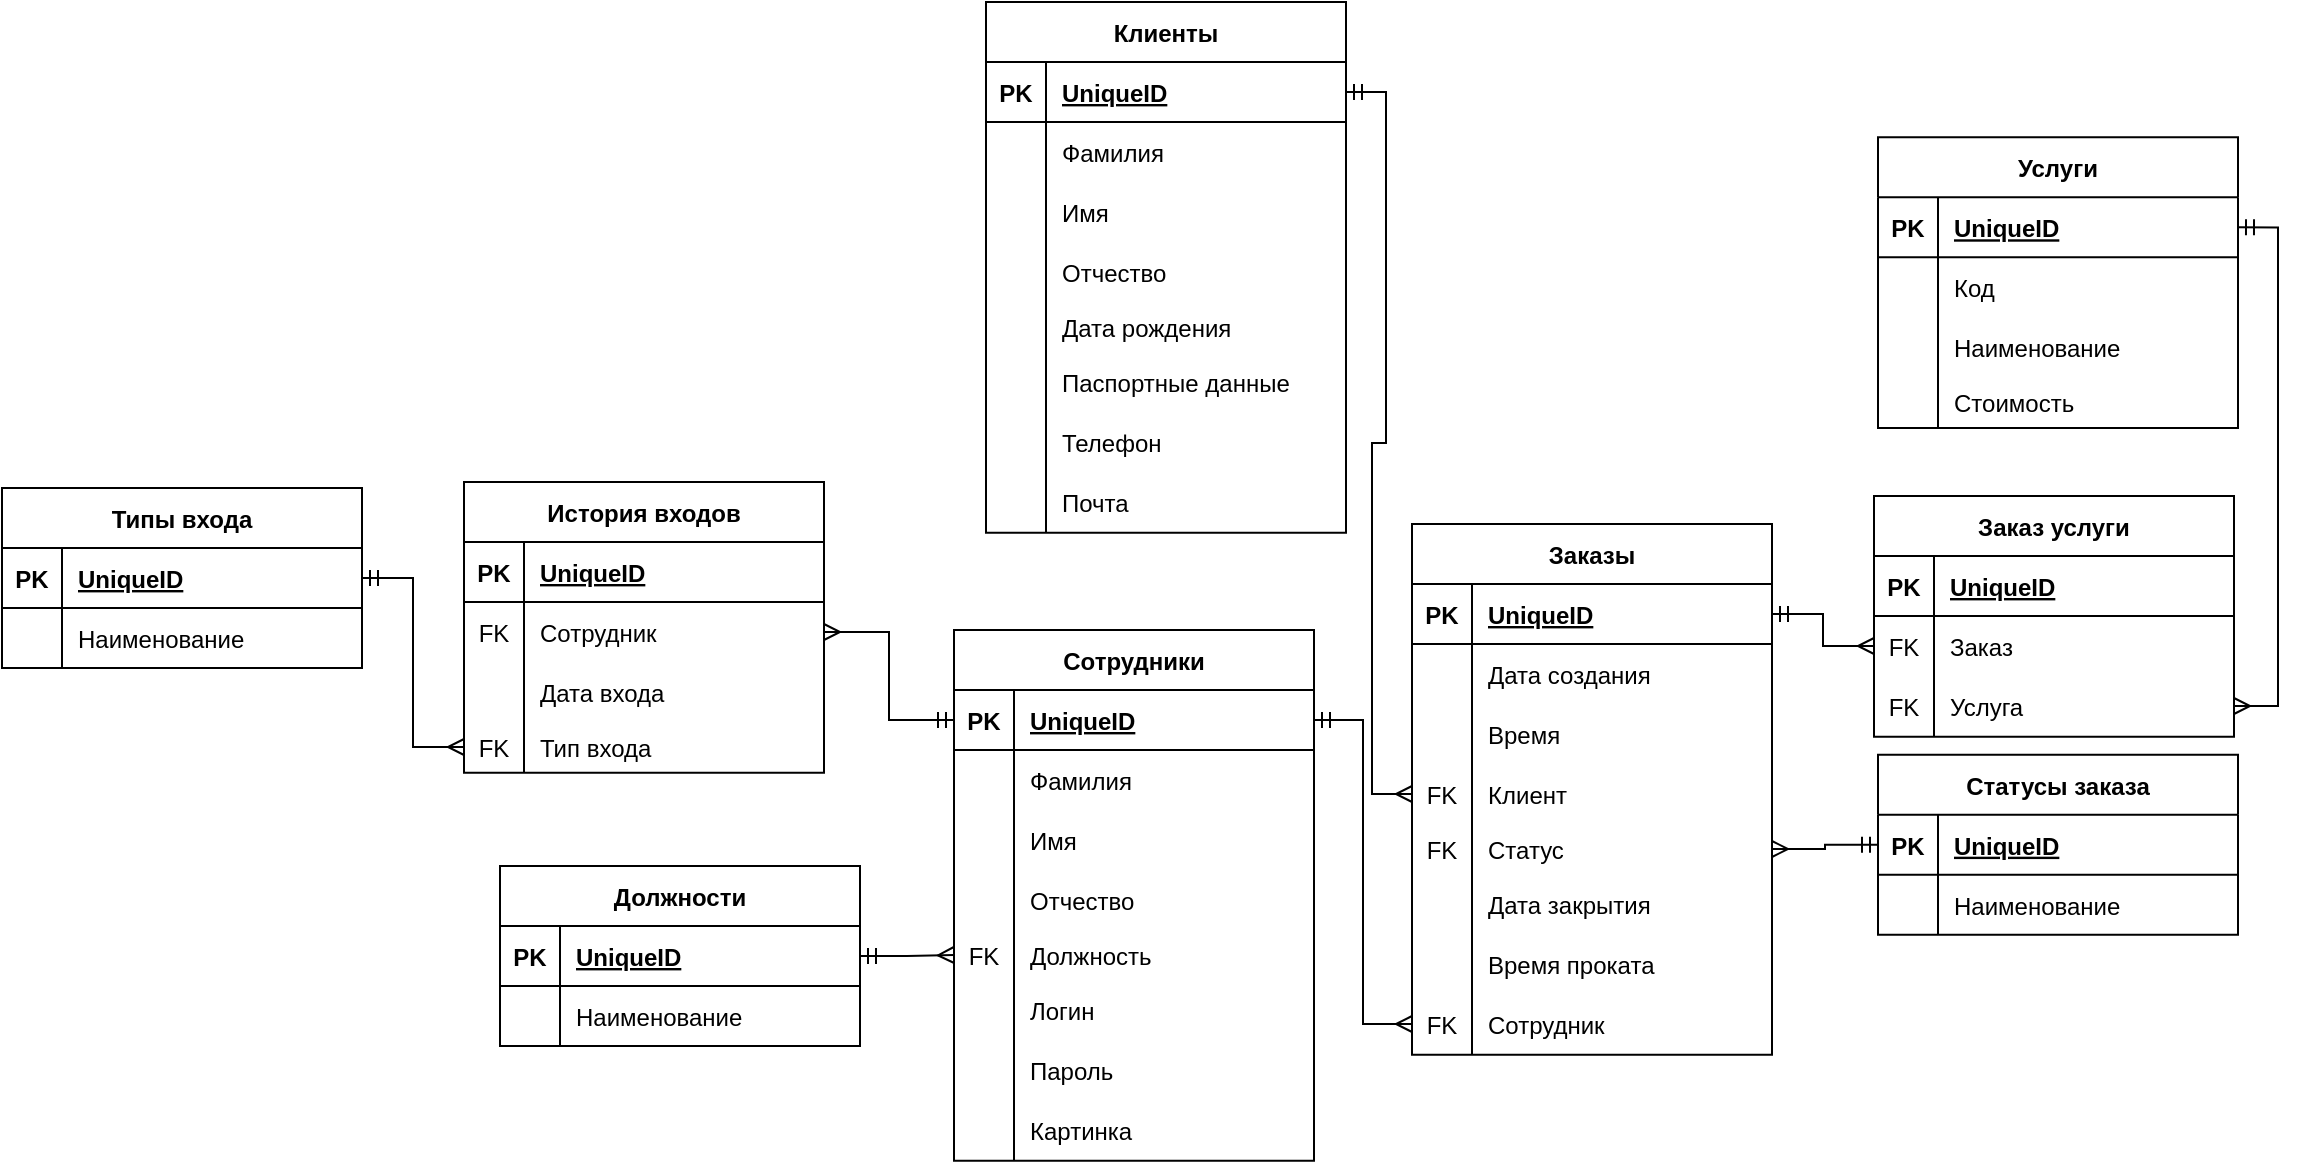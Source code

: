 <mxfile version="20.5.3" type="device"><diagram id="Dzq4zAGk0CAtLMZYColy" name="Страница 1"><mxGraphModel dx="1698" dy="1114" grid="0" gridSize="10" guides="1" tooltips="1" connect="1" arrows="1" fold="1" page="0" pageScale="1" pageWidth="827" pageHeight="1169" math="0" shadow="0"><root><mxCell id="0"/><mxCell id="1" parent="0"/><mxCell id="ZWTXGeAGLGOXDOPBNlKp-1" value="Сотрудники" style="shape=table;startSize=30;container=1;collapsible=1;childLayout=tableLayout;fixedRows=1;rowLines=0;fontStyle=1;align=center;resizeLast=1;" vertex="1" parent="1"><mxGeometry x="169" y="86" width="180" height="265.35" as="geometry"/></mxCell><mxCell id="ZWTXGeAGLGOXDOPBNlKp-2" value="" style="shape=tableRow;horizontal=0;startSize=0;swimlaneHead=0;swimlaneBody=0;fillColor=none;collapsible=0;dropTarget=0;points=[[0,0.5],[1,0.5]];portConstraint=eastwest;top=0;left=0;right=0;bottom=1;" vertex="1" parent="ZWTXGeAGLGOXDOPBNlKp-1"><mxGeometry y="30" width="180" height="30" as="geometry"/></mxCell><mxCell id="ZWTXGeAGLGOXDOPBNlKp-3" value="PK" style="shape=partialRectangle;connectable=0;fillColor=none;top=0;left=0;bottom=0;right=0;fontStyle=1;overflow=hidden;" vertex="1" parent="ZWTXGeAGLGOXDOPBNlKp-2"><mxGeometry width="30" height="30" as="geometry"><mxRectangle width="30" height="30" as="alternateBounds"/></mxGeometry></mxCell><mxCell id="ZWTXGeAGLGOXDOPBNlKp-4" value="UniqueID" style="shape=partialRectangle;connectable=0;fillColor=none;top=0;left=0;bottom=0;right=0;align=left;spacingLeft=6;fontStyle=5;overflow=hidden;" vertex="1" parent="ZWTXGeAGLGOXDOPBNlKp-2"><mxGeometry x="30" width="150" height="30" as="geometry"><mxRectangle width="150" height="30" as="alternateBounds"/></mxGeometry></mxCell><mxCell id="ZWTXGeAGLGOXDOPBNlKp-5" value="" style="shape=tableRow;horizontal=0;startSize=0;swimlaneHead=0;swimlaneBody=0;fillColor=none;collapsible=0;dropTarget=0;points=[[0,0.5],[1,0.5]];portConstraint=eastwest;top=0;left=0;right=0;bottom=0;" vertex="1" parent="ZWTXGeAGLGOXDOPBNlKp-1"><mxGeometry y="60" width="180" height="30" as="geometry"/></mxCell><mxCell id="ZWTXGeAGLGOXDOPBNlKp-6" value="" style="shape=partialRectangle;connectable=0;fillColor=none;top=0;left=0;bottom=0;right=0;editable=1;overflow=hidden;" vertex="1" parent="ZWTXGeAGLGOXDOPBNlKp-5"><mxGeometry width="30" height="30" as="geometry"><mxRectangle width="30" height="30" as="alternateBounds"/></mxGeometry></mxCell><mxCell id="ZWTXGeAGLGOXDOPBNlKp-7" value="Фамилия" style="shape=partialRectangle;connectable=0;fillColor=none;top=0;left=0;bottom=0;right=0;align=left;spacingLeft=6;overflow=hidden;" vertex="1" parent="ZWTXGeAGLGOXDOPBNlKp-5"><mxGeometry x="30" width="150" height="30" as="geometry"><mxRectangle width="150" height="30" as="alternateBounds"/></mxGeometry></mxCell><mxCell id="ZWTXGeAGLGOXDOPBNlKp-8" value="" style="shape=tableRow;horizontal=0;startSize=0;swimlaneHead=0;swimlaneBody=0;fillColor=none;collapsible=0;dropTarget=0;points=[[0,0.5],[1,0.5]];portConstraint=eastwest;top=0;left=0;right=0;bottom=0;" vertex="1" parent="ZWTXGeAGLGOXDOPBNlKp-1"><mxGeometry y="90" width="180" height="30" as="geometry"/></mxCell><mxCell id="ZWTXGeAGLGOXDOPBNlKp-9" value="" style="shape=partialRectangle;connectable=0;fillColor=none;top=0;left=0;bottom=0;right=0;editable=1;overflow=hidden;" vertex="1" parent="ZWTXGeAGLGOXDOPBNlKp-8"><mxGeometry width="30" height="30" as="geometry"><mxRectangle width="30" height="30" as="alternateBounds"/></mxGeometry></mxCell><mxCell id="ZWTXGeAGLGOXDOPBNlKp-10" value="Имя" style="shape=partialRectangle;connectable=0;fillColor=none;top=0;left=0;bottom=0;right=0;align=left;spacingLeft=6;overflow=hidden;" vertex="1" parent="ZWTXGeAGLGOXDOPBNlKp-8"><mxGeometry x="30" width="150" height="30" as="geometry"><mxRectangle width="150" height="30" as="alternateBounds"/></mxGeometry></mxCell><mxCell id="ZWTXGeAGLGOXDOPBNlKp-11" value="" style="shape=tableRow;horizontal=0;startSize=0;swimlaneHead=0;swimlaneBody=0;fillColor=none;collapsible=0;dropTarget=0;points=[[0,0.5],[1,0.5]];portConstraint=eastwest;top=0;left=0;right=0;bottom=0;" vertex="1" parent="ZWTXGeAGLGOXDOPBNlKp-1"><mxGeometry y="120" width="180" height="30" as="geometry"/></mxCell><mxCell id="ZWTXGeAGLGOXDOPBNlKp-12" value="" style="shape=partialRectangle;connectable=0;fillColor=none;top=0;left=0;bottom=0;right=0;editable=1;overflow=hidden;" vertex="1" parent="ZWTXGeAGLGOXDOPBNlKp-11"><mxGeometry width="30" height="30" as="geometry"><mxRectangle width="30" height="30" as="alternateBounds"/></mxGeometry></mxCell><mxCell id="ZWTXGeAGLGOXDOPBNlKp-13" value="Отчество" style="shape=partialRectangle;connectable=0;fillColor=none;top=0;left=0;bottom=0;right=0;align=left;spacingLeft=6;overflow=hidden;" vertex="1" parent="ZWTXGeAGLGOXDOPBNlKp-11"><mxGeometry x="30" width="150" height="30" as="geometry"><mxRectangle width="150" height="30" as="alternateBounds"/></mxGeometry></mxCell><mxCell id="ZWTXGeAGLGOXDOPBNlKp-15" value="" style="shape=tableRow;horizontal=0;startSize=0;swimlaneHead=0;swimlaneBody=0;fillColor=none;collapsible=0;dropTarget=0;points=[[0,0.5],[1,0.5]];portConstraint=eastwest;top=0;left=0;right=0;bottom=0;" vertex="1" parent="ZWTXGeAGLGOXDOPBNlKp-1"><mxGeometry y="150" width="180" height="25" as="geometry"/></mxCell><mxCell id="ZWTXGeAGLGOXDOPBNlKp-16" value="FK" style="shape=partialRectangle;connectable=0;fillColor=none;top=0;left=0;bottom=0;right=0;fontStyle=0;overflow=hidden;" vertex="1" parent="ZWTXGeAGLGOXDOPBNlKp-15"><mxGeometry width="30" height="25" as="geometry"><mxRectangle width="30" height="25" as="alternateBounds"/></mxGeometry></mxCell><mxCell id="ZWTXGeAGLGOXDOPBNlKp-17" value="Должность" style="shape=partialRectangle;connectable=0;fillColor=none;top=0;left=0;bottom=0;right=0;align=left;spacingLeft=6;fontStyle=0;overflow=hidden;" vertex="1" parent="ZWTXGeAGLGOXDOPBNlKp-15"><mxGeometry x="30" width="150" height="25" as="geometry"><mxRectangle width="150" height="25" as="alternateBounds"/></mxGeometry></mxCell><mxCell id="ZWTXGeAGLGOXDOPBNlKp-19" value="" style="shape=tableRow;horizontal=0;startSize=0;swimlaneHead=0;swimlaneBody=0;fillColor=none;collapsible=0;dropTarget=0;points=[[0,0.5],[1,0.5]];portConstraint=eastwest;top=0;left=0;right=0;bottom=0;" vertex="1" parent="ZWTXGeAGLGOXDOPBNlKp-1"><mxGeometry y="175" width="180" height="30" as="geometry"/></mxCell><mxCell id="ZWTXGeAGLGOXDOPBNlKp-20" value="" style="shape=partialRectangle;connectable=0;fillColor=none;top=0;left=0;bottom=0;right=0;editable=1;overflow=hidden;" vertex="1" parent="ZWTXGeAGLGOXDOPBNlKp-19"><mxGeometry width="30" height="30" as="geometry"><mxRectangle width="30" height="30" as="alternateBounds"/></mxGeometry></mxCell><mxCell id="ZWTXGeAGLGOXDOPBNlKp-21" value="Логин" style="shape=partialRectangle;connectable=0;fillColor=none;top=0;left=0;bottom=0;right=0;align=left;spacingLeft=6;overflow=hidden;" vertex="1" parent="ZWTXGeAGLGOXDOPBNlKp-19"><mxGeometry x="30" width="150" height="30" as="geometry"><mxRectangle width="150" height="30" as="alternateBounds"/></mxGeometry></mxCell><mxCell id="ZWTXGeAGLGOXDOPBNlKp-32" value="" style="shape=tableRow;horizontal=0;startSize=0;swimlaneHead=0;swimlaneBody=0;fillColor=none;collapsible=0;dropTarget=0;points=[[0,0.5],[1,0.5]];portConstraint=eastwest;top=0;left=0;right=0;bottom=0;" vertex="1" parent="ZWTXGeAGLGOXDOPBNlKp-1"><mxGeometry y="205" width="180" height="30" as="geometry"/></mxCell><mxCell id="ZWTXGeAGLGOXDOPBNlKp-33" value="" style="shape=partialRectangle;connectable=0;fillColor=none;top=0;left=0;bottom=0;right=0;editable=1;overflow=hidden;" vertex="1" parent="ZWTXGeAGLGOXDOPBNlKp-32"><mxGeometry width="30" height="30" as="geometry"><mxRectangle width="30" height="30" as="alternateBounds"/></mxGeometry></mxCell><mxCell id="ZWTXGeAGLGOXDOPBNlKp-34" value="Пароль" style="shape=partialRectangle;connectable=0;fillColor=none;top=0;left=0;bottom=0;right=0;align=left;spacingLeft=6;overflow=hidden;" vertex="1" parent="ZWTXGeAGLGOXDOPBNlKp-32"><mxGeometry x="30" width="150" height="30" as="geometry"><mxRectangle width="150" height="30" as="alternateBounds"/></mxGeometry></mxCell><mxCell id="ZWTXGeAGLGOXDOPBNlKp-36" value="" style="shape=tableRow;horizontal=0;startSize=0;swimlaneHead=0;swimlaneBody=0;fillColor=none;collapsible=0;dropTarget=0;points=[[0,0.5],[1,0.5]];portConstraint=eastwest;top=0;left=0;right=0;bottom=0;" vertex="1" parent="ZWTXGeAGLGOXDOPBNlKp-1"><mxGeometry y="235" width="180" height="30" as="geometry"/></mxCell><mxCell id="ZWTXGeAGLGOXDOPBNlKp-37" value="" style="shape=partialRectangle;connectable=0;fillColor=none;top=0;left=0;bottom=0;right=0;editable=1;overflow=hidden;" vertex="1" parent="ZWTXGeAGLGOXDOPBNlKp-36"><mxGeometry width="30" height="30" as="geometry"><mxRectangle width="30" height="30" as="alternateBounds"/></mxGeometry></mxCell><mxCell id="ZWTXGeAGLGOXDOPBNlKp-38" value="Картинка" style="shape=partialRectangle;connectable=0;fillColor=none;top=0;left=0;bottom=0;right=0;align=left;spacingLeft=6;overflow=hidden;" vertex="1" parent="ZWTXGeAGLGOXDOPBNlKp-36"><mxGeometry x="30" width="150" height="30" as="geometry"><mxRectangle width="150" height="30" as="alternateBounds"/></mxGeometry></mxCell><mxCell id="ZWTXGeAGLGOXDOPBNlKp-22" value="" style="shape=tableRow;horizontal=0;startSize=0;swimlaneHead=0;swimlaneBody=0;fillColor=none;collapsible=0;dropTarget=0;points=[[0,0.5],[1,0.5]];portConstraint=eastwest;top=0;left=0;right=0;bottom=0;" vertex="1" parent="1"><mxGeometry x="-167" y="218" width="180" height="30" as="geometry"/></mxCell><mxCell id="ZWTXGeAGLGOXDOPBNlKp-23" value="" style="shape=partialRectangle;connectable=0;fillColor=none;top=0;left=0;bottom=0;right=0;editable=1;overflow=hidden;" vertex="1" parent="ZWTXGeAGLGOXDOPBNlKp-22"><mxGeometry width="30" height="30" as="geometry"><mxRectangle width="30" height="30" as="alternateBounds"/></mxGeometry></mxCell><mxCell id="ZWTXGeAGLGOXDOPBNlKp-39" value="Должности" style="shape=table;startSize=30;container=1;collapsible=1;childLayout=tableLayout;fixedRows=1;rowLines=0;fontStyle=1;align=center;resizeLast=1;" vertex="1" parent="1"><mxGeometry x="-58" y="204" width="180" height="90" as="geometry"/></mxCell><mxCell id="ZWTXGeAGLGOXDOPBNlKp-40" value="" style="shape=tableRow;horizontal=0;startSize=0;swimlaneHead=0;swimlaneBody=0;fillColor=none;collapsible=0;dropTarget=0;points=[[0,0.5],[1,0.5]];portConstraint=eastwest;top=0;left=0;right=0;bottom=1;" vertex="1" parent="ZWTXGeAGLGOXDOPBNlKp-39"><mxGeometry y="30" width="180" height="30" as="geometry"/></mxCell><mxCell id="ZWTXGeAGLGOXDOPBNlKp-41" value="PK" style="shape=partialRectangle;connectable=0;fillColor=none;top=0;left=0;bottom=0;right=0;fontStyle=1;overflow=hidden;" vertex="1" parent="ZWTXGeAGLGOXDOPBNlKp-40"><mxGeometry width="30" height="30" as="geometry"><mxRectangle width="30" height="30" as="alternateBounds"/></mxGeometry></mxCell><mxCell id="ZWTXGeAGLGOXDOPBNlKp-42" value="UniqueID" style="shape=partialRectangle;connectable=0;fillColor=none;top=0;left=0;bottom=0;right=0;align=left;spacingLeft=6;fontStyle=5;overflow=hidden;" vertex="1" parent="ZWTXGeAGLGOXDOPBNlKp-40"><mxGeometry x="30" width="150" height="30" as="geometry"><mxRectangle width="150" height="30" as="alternateBounds"/></mxGeometry></mxCell><mxCell id="ZWTXGeAGLGOXDOPBNlKp-43" value="" style="shape=tableRow;horizontal=0;startSize=0;swimlaneHead=0;swimlaneBody=0;fillColor=none;collapsible=0;dropTarget=0;points=[[0,0.5],[1,0.5]];portConstraint=eastwest;top=0;left=0;right=0;bottom=0;" vertex="1" parent="ZWTXGeAGLGOXDOPBNlKp-39"><mxGeometry y="60" width="180" height="30" as="geometry"/></mxCell><mxCell id="ZWTXGeAGLGOXDOPBNlKp-44" value="" style="shape=partialRectangle;connectable=0;fillColor=none;top=0;left=0;bottom=0;right=0;editable=1;overflow=hidden;" vertex="1" parent="ZWTXGeAGLGOXDOPBNlKp-43"><mxGeometry width="30" height="30" as="geometry"><mxRectangle width="30" height="30" as="alternateBounds"/></mxGeometry></mxCell><mxCell id="ZWTXGeAGLGOXDOPBNlKp-45" value="Наименование" style="shape=partialRectangle;connectable=0;fillColor=none;top=0;left=0;bottom=0;right=0;align=left;spacingLeft=6;overflow=hidden;" vertex="1" parent="ZWTXGeAGLGOXDOPBNlKp-43"><mxGeometry x="30" width="150" height="30" as="geometry"><mxRectangle width="150" height="30" as="alternateBounds"/></mxGeometry></mxCell><mxCell id="ZWTXGeAGLGOXDOPBNlKp-52" style="edgeStyle=orthogonalEdgeStyle;rounded=0;orthogonalLoop=1;jettySize=auto;html=1;startArrow=ERmandOne;startFill=0;endArrow=ERmany;endFill=0;" edge="1" parent="1" source="ZWTXGeAGLGOXDOPBNlKp-40" target="ZWTXGeAGLGOXDOPBNlKp-15"><mxGeometry relative="1" as="geometry"/></mxCell><mxCell id="ZWTXGeAGLGOXDOPBNlKp-53" value="История входов" style="shape=table;startSize=30;container=1;collapsible=1;childLayout=tableLayout;fixedRows=1;rowLines=0;fontStyle=1;align=center;resizeLast=1;" vertex="1" parent="1"><mxGeometry x="-76" y="12" width="180" height="145.35" as="geometry"/></mxCell><mxCell id="ZWTXGeAGLGOXDOPBNlKp-54" value="" style="shape=tableRow;horizontal=0;startSize=0;swimlaneHead=0;swimlaneBody=0;fillColor=none;collapsible=0;dropTarget=0;points=[[0,0.5],[1,0.5]];portConstraint=eastwest;top=0;left=0;right=0;bottom=1;" vertex="1" parent="ZWTXGeAGLGOXDOPBNlKp-53"><mxGeometry y="30" width="180" height="30" as="geometry"/></mxCell><mxCell id="ZWTXGeAGLGOXDOPBNlKp-55" value="PK" style="shape=partialRectangle;connectable=0;fillColor=none;top=0;left=0;bottom=0;right=0;fontStyle=1;overflow=hidden;" vertex="1" parent="ZWTXGeAGLGOXDOPBNlKp-54"><mxGeometry width="30" height="30" as="geometry"><mxRectangle width="30" height="30" as="alternateBounds"/></mxGeometry></mxCell><mxCell id="ZWTXGeAGLGOXDOPBNlKp-56" value="UniqueID" style="shape=partialRectangle;connectable=0;fillColor=none;top=0;left=0;bottom=0;right=0;align=left;spacingLeft=6;fontStyle=5;overflow=hidden;" vertex="1" parent="ZWTXGeAGLGOXDOPBNlKp-54"><mxGeometry x="30" width="150" height="30" as="geometry"><mxRectangle width="150" height="30" as="alternateBounds"/></mxGeometry></mxCell><mxCell id="ZWTXGeAGLGOXDOPBNlKp-87" value="" style="shape=tableRow;horizontal=0;startSize=0;swimlaneHead=0;swimlaneBody=0;fillColor=none;collapsible=0;dropTarget=0;points=[[0,0.5],[1,0.5]];portConstraint=eastwest;top=0;left=0;right=0;bottom=0;" vertex="1" parent="ZWTXGeAGLGOXDOPBNlKp-53"><mxGeometry y="60" width="180" height="30" as="geometry"/></mxCell><mxCell id="ZWTXGeAGLGOXDOPBNlKp-88" value="FK" style="shape=partialRectangle;connectable=0;fillColor=none;top=0;left=0;bottom=0;right=0;fontStyle=0;overflow=hidden;" vertex="1" parent="ZWTXGeAGLGOXDOPBNlKp-87"><mxGeometry width="30" height="30" as="geometry"><mxRectangle width="30" height="30" as="alternateBounds"/></mxGeometry></mxCell><mxCell id="ZWTXGeAGLGOXDOPBNlKp-89" value="Сотрудник" style="shape=partialRectangle;connectable=0;fillColor=none;top=0;left=0;bottom=0;right=0;align=left;spacingLeft=6;fontStyle=0;overflow=hidden;" vertex="1" parent="ZWTXGeAGLGOXDOPBNlKp-87"><mxGeometry x="30" width="150" height="30" as="geometry"><mxRectangle width="150" height="30" as="alternateBounds"/></mxGeometry></mxCell><mxCell id="ZWTXGeAGLGOXDOPBNlKp-60" value="" style="shape=tableRow;horizontal=0;startSize=0;swimlaneHead=0;swimlaneBody=0;fillColor=none;collapsible=0;dropTarget=0;points=[[0,0.5],[1,0.5]];portConstraint=eastwest;top=0;left=0;right=0;bottom=0;" vertex="1" parent="ZWTXGeAGLGOXDOPBNlKp-53"><mxGeometry y="90" width="180" height="30" as="geometry"/></mxCell><mxCell id="ZWTXGeAGLGOXDOPBNlKp-61" value="" style="shape=partialRectangle;connectable=0;fillColor=none;top=0;left=0;bottom=0;right=0;editable=1;overflow=hidden;" vertex="1" parent="ZWTXGeAGLGOXDOPBNlKp-60"><mxGeometry width="30" height="30" as="geometry"><mxRectangle width="30" height="30" as="alternateBounds"/></mxGeometry></mxCell><mxCell id="ZWTXGeAGLGOXDOPBNlKp-62" value="Дата входа" style="shape=partialRectangle;connectable=0;fillColor=none;top=0;left=0;bottom=0;right=0;align=left;spacingLeft=6;overflow=hidden;" vertex="1" parent="ZWTXGeAGLGOXDOPBNlKp-60"><mxGeometry x="30" width="150" height="30" as="geometry"><mxRectangle width="150" height="30" as="alternateBounds"/></mxGeometry></mxCell><mxCell id="ZWTXGeAGLGOXDOPBNlKp-66" value="" style="shape=tableRow;horizontal=0;startSize=0;swimlaneHead=0;swimlaneBody=0;fillColor=none;collapsible=0;dropTarget=0;points=[[0,0.5],[1,0.5]];portConstraint=eastwest;top=0;left=0;right=0;bottom=0;" vertex="1" parent="ZWTXGeAGLGOXDOPBNlKp-53"><mxGeometry y="120" width="180" height="25" as="geometry"/></mxCell><mxCell id="ZWTXGeAGLGOXDOPBNlKp-67" value="FK" style="shape=partialRectangle;connectable=0;fillColor=none;top=0;left=0;bottom=0;right=0;fontStyle=0;overflow=hidden;" vertex="1" parent="ZWTXGeAGLGOXDOPBNlKp-66"><mxGeometry width="30" height="25" as="geometry"><mxRectangle width="30" height="25" as="alternateBounds"/></mxGeometry></mxCell><mxCell id="ZWTXGeAGLGOXDOPBNlKp-68" value="Тип входа" style="shape=partialRectangle;connectable=0;fillColor=none;top=0;left=0;bottom=0;right=0;align=left;spacingLeft=6;fontStyle=0;overflow=hidden;" vertex="1" parent="ZWTXGeAGLGOXDOPBNlKp-66"><mxGeometry x="30" width="150" height="25" as="geometry"><mxRectangle width="150" height="25" as="alternateBounds"/></mxGeometry></mxCell><mxCell id="ZWTXGeAGLGOXDOPBNlKp-78" value="Типы входа" style="shape=table;startSize=30;container=1;collapsible=1;childLayout=tableLayout;fixedRows=1;rowLines=0;fontStyle=1;align=center;resizeLast=1;" vertex="1" parent="1"><mxGeometry x="-307" y="15.0" width="180" height="90" as="geometry"/></mxCell><mxCell id="ZWTXGeAGLGOXDOPBNlKp-79" value="" style="shape=tableRow;horizontal=0;startSize=0;swimlaneHead=0;swimlaneBody=0;fillColor=none;collapsible=0;dropTarget=0;points=[[0,0.5],[1,0.5]];portConstraint=eastwest;top=0;left=0;right=0;bottom=1;" vertex="1" parent="ZWTXGeAGLGOXDOPBNlKp-78"><mxGeometry y="30" width="180" height="30" as="geometry"/></mxCell><mxCell id="ZWTXGeAGLGOXDOPBNlKp-80" value="PK" style="shape=partialRectangle;connectable=0;fillColor=none;top=0;left=0;bottom=0;right=0;fontStyle=1;overflow=hidden;" vertex="1" parent="ZWTXGeAGLGOXDOPBNlKp-79"><mxGeometry width="30" height="30" as="geometry"><mxRectangle width="30" height="30" as="alternateBounds"/></mxGeometry></mxCell><mxCell id="ZWTXGeAGLGOXDOPBNlKp-81" value="UniqueID" style="shape=partialRectangle;connectable=0;fillColor=none;top=0;left=0;bottom=0;right=0;align=left;spacingLeft=6;fontStyle=5;overflow=hidden;" vertex="1" parent="ZWTXGeAGLGOXDOPBNlKp-79"><mxGeometry x="30" width="150" height="30" as="geometry"><mxRectangle width="150" height="30" as="alternateBounds"/></mxGeometry></mxCell><mxCell id="ZWTXGeAGLGOXDOPBNlKp-82" value="" style="shape=tableRow;horizontal=0;startSize=0;swimlaneHead=0;swimlaneBody=0;fillColor=none;collapsible=0;dropTarget=0;points=[[0,0.5],[1,0.5]];portConstraint=eastwest;top=0;left=0;right=0;bottom=0;" vertex="1" parent="ZWTXGeAGLGOXDOPBNlKp-78"><mxGeometry y="60" width="180" height="30" as="geometry"/></mxCell><mxCell id="ZWTXGeAGLGOXDOPBNlKp-83" value="" style="shape=partialRectangle;connectable=0;fillColor=none;top=0;left=0;bottom=0;right=0;editable=1;overflow=hidden;" vertex="1" parent="ZWTXGeAGLGOXDOPBNlKp-82"><mxGeometry width="30" height="30" as="geometry"><mxRectangle width="30" height="30" as="alternateBounds"/></mxGeometry></mxCell><mxCell id="ZWTXGeAGLGOXDOPBNlKp-84" value="Наименование" style="shape=partialRectangle;connectable=0;fillColor=none;top=0;left=0;bottom=0;right=0;align=left;spacingLeft=6;overflow=hidden;" vertex="1" parent="ZWTXGeAGLGOXDOPBNlKp-82"><mxGeometry x="30" width="150" height="30" as="geometry"><mxRectangle width="150" height="30" as="alternateBounds"/></mxGeometry></mxCell><mxCell id="ZWTXGeAGLGOXDOPBNlKp-85" style="edgeStyle=orthogonalEdgeStyle;rounded=0;orthogonalLoop=1;jettySize=auto;html=1;entryX=0;entryY=0.5;entryDx=0;entryDy=0;startArrow=ERmandOne;startFill=0;endArrow=ERmany;endFill=0;" edge="1" parent="1" source="ZWTXGeAGLGOXDOPBNlKp-79" target="ZWTXGeAGLGOXDOPBNlKp-66"><mxGeometry relative="1" as="geometry"/></mxCell><mxCell id="ZWTXGeAGLGOXDOPBNlKp-90" style="edgeStyle=orthogonalEdgeStyle;rounded=0;orthogonalLoop=1;jettySize=auto;html=1;entryX=1;entryY=0.5;entryDx=0;entryDy=0;startArrow=ERmandOne;startFill=0;endArrow=ERmany;endFill=0;" edge="1" parent="1" source="ZWTXGeAGLGOXDOPBNlKp-2" target="ZWTXGeAGLGOXDOPBNlKp-87"><mxGeometry relative="1" as="geometry"/></mxCell><mxCell id="ZWTXGeAGLGOXDOPBNlKp-91" value="Клиенты" style="shape=table;startSize=30;container=1;collapsible=1;childLayout=tableLayout;fixedRows=1;rowLines=0;fontStyle=1;align=center;resizeLast=1;" vertex="1" parent="1"><mxGeometry x="185" y="-228" width="180" height="265.35" as="geometry"/></mxCell><mxCell id="ZWTXGeAGLGOXDOPBNlKp-92" value="" style="shape=tableRow;horizontal=0;startSize=0;swimlaneHead=0;swimlaneBody=0;fillColor=none;collapsible=0;dropTarget=0;points=[[0,0.5],[1,0.5]];portConstraint=eastwest;top=0;left=0;right=0;bottom=1;" vertex="1" parent="ZWTXGeAGLGOXDOPBNlKp-91"><mxGeometry y="30" width="180" height="30" as="geometry"/></mxCell><mxCell id="ZWTXGeAGLGOXDOPBNlKp-93" value="PK" style="shape=partialRectangle;connectable=0;fillColor=none;top=0;left=0;bottom=0;right=0;fontStyle=1;overflow=hidden;" vertex="1" parent="ZWTXGeAGLGOXDOPBNlKp-92"><mxGeometry width="30" height="30" as="geometry"><mxRectangle width="30" height="30" as="alternateBounds"/></mxGeometry></mxCell><mxCell id="ZWTXGeAGLGOXDOPBNlKp-94" value="UniqueID" style="shape=partialRectangle;connectable=0;fillColor=none;top=0;left=0;bottom=0;right=0;align=left;spacingLeft=6;fontStyle=5;overflow=hidden;" vertex="1" parent="ZWTXGeAGLGOXDOPBNlKp-92"><mxGeometry x="30" width="150" height="30" as="geometry"><mxRectangle width="150" height="30" as="alternateBounds"/></mxGeometry></mxCell><mxCell id="ZWTXGeAGLGOXDOPBNlKp-95" value="" style="shape=tableRow;horizontal=0;startSize=0;swimlaneHead=0;swimlaneBody=0;fillColor=none;collapsible=0;dropTarget=0;points=[[0,0.5],[1,0.5]];portConstraint=eastwest;top=0;left=0;right=0;bottom=0;" vertex="1" parent="ZWTXGeAGLGOXDOPBNlKp-91"><mxGeometry y="60" width="180" height="30" as="geometry"/></mxCell><mxCell id="ZWTXGeAGLGOXDOPBNlKp-96" value="" style="shape=partialRectangle;connectable=0;fillColor=none;top=0;left=0;bottom=0;right=0;editable=1;overflow=hidden;" vertex="1" parent="ZWTXGeAGLGOXDOPBNlKp-95"><mxGeometry width="30" height="30" as="geometry"><mxRectangle width="30" height="30" as="alternateBounds"/></mxGeometry></mxCell><mxCell id="ZWTXGeAGLGOXDOPBNlKp-97" value="Фамилия" style="shape=partialRectangle;connectable=0;fillColor=none;top=0;left=0;bottom=0;right=0;align=left;spacingLeft=6;overflow=hidden;" vertex="1" parent="ZWTXGeAGLGOXDOPBNlKp-95"><mxGeometry x="30" width="150" height="30" as="geometry"><mxRectangle width="150" height="30" as="alternateBounds"/></mxGeometry></mxCell><mxCell id="ZWTXGeAGLGOXDOPBNlKp-98" value="" style="shape=tableRow;horizontal=0;startSize=0;swimlaneHead=0;swimlaneBody=0;fillColor=none;collapsible=0;dropTarget=0;points=[[0,0.5],[1,0.5]];portConstraint=eastwest;top=0;left=0;right=0;bottom=0;" vertex="1" parent="ZWTXGeAGLGOXDOPBNlKp-91"><mxGeometry y="90" width="180" height="30" as="geometry"/></mxCell><mxCell id="ZWTXGeAGLGOXDOPBNlKp-99" value="" style="shape=partialRectangle;connectable=0;fillColor=none;top=0;left=0;bottom=0;right=0;editable=1;overflow=hidden;" vertex="1" parent="ZWTXGeAGLGOXDOPBNlKp-98"><mxGeometry width="30" height="30" as="geometry"><mxRectangle width="30" height="30" as="alternateBounds"/></mxGeometry></mxCell><mxCell id="ZWTXGeAGLGOXDOPBNlKp-100" value="Имя" style="shape=partialRectangle;connectable=0;fillColor=none;top=0;left=0;bottom=0;right=0;align=left;spacingLeft=6;overflow=hidden;" vertex="1" parent="ZWTXGeAGLGOXDOPBNlKp-98"><mxGeometry x="30" width="150" height="30" as="geometry"><mxRectangle width="150" height="30" as="alternateBounds"/></mxGeometry></mxCell><mxCell id="ZWTXGeAGLGOXDOPBNlKp-101" value="" style="shape=tableRow;horizontal=0;startSize=0;swimlaneHead=0;swimlaneBody=0;fillColor=none;collapsible=0;dropTarget=0;points=[[0,0.5],[1,0.5]];portConstraint=eastwest;top=0;left=0;right=0;bottom=0;" vertex="1" parent="ZWTXGeAGLGOXDOPBNlKp-91"><mxGeometry y="120" width="180" height="30" as="geometry"/></mxCell><mxCell id="ZWTXGeAGLGOXDOPBNlKp-102" value="" style="shape=partialRectangle;connectable=0;fillColor=none;top=0;left=0;bottom=0;right=0;editable=1;overflow=hidden;" vertex="1" parent="ZWTXGeAGLGOXDOPBNlKp-101"><mxGeometry width="30" height="30" as="geometry"><mxRectangle width="30" height="30" as="alternateBounds"/></mxGeometry></mxCell><mxCell id="ZWTXGeAGLGOXDOPBNlKp-103" value="Отчество" style="shape=partialRectangle;connectable=0;fillColor=none;top=0;left=0;bottom=0;right=0;align=left;spacingLeft=6;overflow=hidden;" vertex="1" parent="ZWTXGeAGLGOXDOPBNlKp-101"><mxGeometry x="30" width="150" height="30" as="geometry"><mxRectangle width="150" height="30" as="alternateBounds"/></mxGeometry></mxCell><mxCell id="ZWTXGeAGLGOXDOPBNlKp-104" value="" style="shape=tableRow;horizontal=0;startSize=0;swimlaneHead=0;swimlaneBody=0;fillColor=none;collapsible=0;dropTarget=0;points=[[0,0.5],[1,0.5]];portConstraint=eastwest;top=0;left=0;right=0;bottom=0;" vertex="1" parent="ZWTXGeAGLGOXDOPBNlKp-91"><mxGeometry y="150" width="180" height="25" as="geometry"/></mxCell><mxCell id="ZWTXGeAGLGOXDOPBNlKp-105" value="" style="shape=partialRectangle;connectable=0;fillColor=none;top=0;left=0;bottom=0;right=0;fontStyle=0;overflow=hidden;" vertex="1" parent="ZWTXGeAGLGOXDOPBNlKp-104"><mxGeometry width="30" height="25" as="geometry"><mxRectangle width="30" height="25" as="alternateBounds"/></mxGeometry></mxCell><mxCell id="ZWTXGeAGLGOXDOPBNlKp-106" value="Дата рождения" style="shape=partialRectangle;connectable=0;fillColor=none;top=0;left=0;bottom=0;right=0;align=left;spacingLeft=6;fontStyle=0;overflow=hidden;" vertex="1" parent="ZWTXGeAGLGOXDOPBNlKp-104"><mxGeometry x="30" width="150" height="25" as="geometry"><mxRectangle width="150" height="25" as="alternateBounds"/></mxGeometry></mxCell><mxCell id="ZWTXGeAGLGOXDOPBNlKp-107" value="" style="shape=tableRow;horizontal=0;startSize=0;swimlaneHead=0;swimlaneBody=0;fillColor=none;collapsible=0;dropTarget=0;points=[[0,0.5],[1,0.5]];portConstraint=eastwest;top=0;left=0;right=0;bottom=0;" vertex="1" parent="ZWTXGeAGLGOXDOPBNlKp-91"><mxGeometry y="175" width="180" height="30" as="geometry"/></mxCell><mxCell id="ZWTXGeAGLGOXDOPBNlKp-108" value="" style="shape=partialRectangle;connectable=0;fillColor=none;top=0;left=0;bottom=0;right=0;editable=1;overflow=hidden;" vertex="1" parent="ZWTXGeAGLGOXDOPBNlKp-107"><mxGeometry width="30" height="30" as="geometry"><mxRectangle width="30" height="30" as="alternateBounds"/></mxGeometry></mxCell><mxCell id="ZWTXGeAGLGOXDOPBNlKp-109" value="Паспортные данные" style="shape=partialRectangle;connectable=0;fillColor=none;top=0;left=0;bottom=0;right=0;align=left;spacingLeft=6;overflow=hidden;" vertex="1" parent="ZWTXGeAGLGOXDOPBNlKp-107"><mxGeometry x="30" width="150" height="30" as="geometry"><mxRectangle width="150" height="30" as="alternateBounds"/></mxGeometry></mxCell><mxCell id="ZWTXGeAGLGOXDOPBNlKp-110" value="" style="shape=tableRow;horizontal=0;startSize=0;swimlaneHead=0;swimlaneBody=0;fillColor=none;collapsible=0;dropTarget=0;points=[[0,0.5],[1,0.5]];portConstraint=eastwest;top=0;left=0;right=0;bottom=0;" vertex="1" parent="ZWTXGeAGLGOXDOPBNlKp-91"><mxGeometry y="205" width="180" height="30" as="geometry"/></mxCell><mxCell id="ZWTXGeAGLGOXDOPBNlKp-111" value="" style="shape=partialRectangle;connectable=0;fillColor=none;top=0;left=0;bottom=0;right=0;editable=1;overflow=hidden;" vertex="1" parent="ZWTXGeAGLGOXDOPBNlKp-110"><mxGeometry width="30" height="30" as="geometry"><mxRectangle width="30" height="30" as="alternateBounds"/></mxGeometry></mxCell><mxCell id="ZWTXGeAGLGOXDOPBNlKp-112" value="Телефон" style="shape=partialRectangle;connectable=0;fillColor=none;top=0;left=0;bottom=0;right=0;align=left;spacingLeft=6;overflow=hidden;" vertex="1" parent="ZWTXGeAGLGOXDOPBNlKp-110"><mxGeometry x="30" width="150" height="30" as="geometry"><mxRectangle width="150" height="30" as="alternateBounds"/></mxGeometry></mxCell><mxCell id="ZWTXGeAGLGOXDOPBNlKp-113" value="" style="shape=tableRow;horizontal=0;startSize=0;swimlaneHead=0;swimlaneBody=0;fillColor=none;collapsible=0;dropTarget=0;points=[[0,0.5],[1,0.5]];portConstraint=eastwest;top=0;left=0;right=0;bottom=0;" vertex="1" parent="ZWTXGeAGLGOXDOPBNlKp-91"><mxGeometry y="235" width="180" height="30" as="geometry"/></mxCell><mxCell id="ZWTXGeAGLGOXDOPBNlKp-114" value="" style="shape=partialRectangle;connectable=0;fillColor=none;top=0;left=0;bottom=0;right=0;editable=1;overflow=hidden;" vertex="1" parent="ZWTXGeAGLGOXDOPBNlKp-113"><mxGeometry width="30" height="30" as="geometry"><mxRectangle width="30" height="30" as="alternateBounds"/></mxGeometry></mxCell><mxCell id="ZWTXGeAGLGOXDOPBNlKp-115" value="Почта" style="shape=partialRectangle;connectable=0;fillColor=none;top=0;left=0;bottom=0;right=0;align=left;spacingLeft=6;overflow=hidden;" vertex="1" parent="ZWTXGeAGLGOXDOPBNlKp-113"><mxGeometry x="30" width="150" height="30" as="geometry"><mxRectangle width="150" height="30" as="alternateBounds"/></mxGeometry></mxCell><mxCell id="ZWTXGeAGLGOXDOPBNlKp-116" value="Заказы" style="shape=table;startSize=30;container=1;collapsible=1;childLayout=tableLayout;fixedRows=1;rowLines=0;fontStyle=1;align=center;resizeLast=1;" vertex="1" parent="1"><mxGeometry x="398" y="33" width="180" height="265.35" as="geometry"/></mxCell><mxCell id="ZWTXGeAGLGOXDOPBNlKp-117" value="" style="shape=tableRow;horizontal=0;startSize=0;swimlaneHead=0;swimlaneBody=0;fillColor=none;collapsible=0;dropTarget=0;points=[[0,0.5],[1,0.5]];portConstraint=eastwest;top=0;left=0;right=0;bottom=1;" vertex="1" parent="ZWTXGeAGLGOXDOPBNlKp-116"><mxGeometry y="30" width="180" height="30" as="geometry"/></mxCell><mxCell id="ZWTXGeAGLGOXDOPBNlKp-118" value="PK" style="shape=partialRectangle;connectable=0;fillColor=none;top=0;left=0;bottom=0;right=0;fontStyle=1;overflow=hidden;" vertex="1" parent="ZWTXGeAGLGOXDOPBNlKp-117"><mxGeometry width="30" height="30" as="geometry"><mxRectangle width="30" height="30" as="alternateBounds"/></mxGeometry></mxCell><mxCell id="ZWTXGeAGLGOXDOPBNlKp-119" value="UniqueID" style="shape=partialRectangle;connectable=0;fillColor=none;top=0;left=0;bottom=0;right=0;align=left;spacingLeft=6;fontStyle=5;overflow=hidden;" vertex="1" parent="ZWTXGeAGLGOXDOPBNlKp-117"><mxGeometry x="30" width="150" height="30" as="geometry"><mxRectangle width="150" height="30" as="alternateBounds"/></mxGeometry></mxCell><mxCell id="ZWTXGeAGLGOXDOPBNlKp-120" value="" style="shape=tableRow;horizontal=0;startSize=0;swimlaneHead=0;swimlaneBody=0;fillColor=none;collapsible=0;dropTarget=0;points=[[0,0.5],[1,0.5]];portConstraint=eastwest;top=0;left=0;right=0;bottom=0;" vertex="1" parent="ZWTXGeAGLGOXDOPBNlKp-116"><mxGeometry y="60" width="180" height="30" as="geometry"/></mxCell><mxCell id="ZWTXGeAGLGOXDOPBNlKp-121" value="" style="shape=partialRectangle;connectable=0;fillColor=none;top=0;left=0;bottom=0;right=0;editable=1;overflow=hidden;" vertex="1" parent="ZWTXGeAGLGOXDOPBNlKp-120"><mxGeometry width="30" height="30" as="geometry"><mxRectangle width="30" height="30" as="alternateBounds"/></mxGeometry></mxCell><mxCell id="ZWTXGeAGLGOXDOPBNlKp-122" value="Дата создания" style="shape=partialRectangle;connectable=0;fillColor=none;top=0;left=0;bottom=0;right=0;align=left;spacingLeft=6;overflow=hidden;" vertex="1" parent="ZWTXGeAGLGOXDOPBNlKp-120"><mxGeometry x="30" width="150" height="30" as="geometry"><mxRectangle width="150" height="30" as="alternateBounds"/></mxGeometry></mxCell><mxCell id="ZWTXGeAGLGOXDOPBNlKp-123" value="" style="shape=tableRow;horizontal=0;startSize=0;swimlaneHead=0;swimlaneBody=0;fillColor=none;collapsible=0;dropTarget=0;points=[[0,0.5],[1,0.5]];portConstraint=eastwest;top=0;left=0;right=0;bottom=0;" vertex="1" parent="ZWTXGeAGLGOXDOPBNlKp-116"><mxGeometry y="90" width="180" height="30" as="geometry"/></mxCell><mxCell id="ZWTXGeAGLGOXDOPBNlKp-124" value="" style="shape=partialRectangle;connectable=0;fillColor=none;top=0;left=0;bottom=0;right=0;editable=1;overflow=hidden;" vertex="1" parent="ZWTXGeAGLGOXDOPBNlKp-123"><mxGeometry width="30" height="30" as="geometry"><mxRectangle width="30" height="30" as="alternateBounds"/></mxGeometry></mxCell><mxCell id="ZWTXGeAGLGOXDOPBNlKp-125" value="Время" style="shape=partialRectangle;connectable=0;fillColor=none;top=0;left=0;bottom=0;right=0;align=left;spacingLeft=6;overflow=hidden;" vertex="1" parent="ZWTXGeAGLGOXDOPBNlKp-123"><mxGeometry x="30" width="150" height="30" as="geometry"><mxRectangle width="150" height="30" as="alternateBounds"/></mxGeometry></mxCell><mxCell id="ZWTXGeAGLGOXDOPBNlKp-126" value="" style="shape=tableRow;horizontal=0;startSize=0;swimlaneHead=0;swimlaneBody=0;fillColor=none;collapsible=0;dropTarget=0;points=[[0,0.5],[1,0.5]];portConstraint=eastwest;top=0;left=0;right=0;bottom=0;" vertex="1" parent="ZWTXGeAGLGOXDOPBNlKp-116"><mxGeometry y="120" width="180" height="30" as="geometry"/></mxCell><mxCell id="ZWTXGeAGLGOXDOPBNlKp-127" value="FK" style="shape=partialRectangle;connectable=0;fillColor=none;top=0;left=0;bottom=0;right=0;editable=1;overflow=hidden;" vertex="1" parent="ZWTXGeAGLGOXDOPBNlKp-126"><mxGeometry width="30" height="30" as="geometry"><mxRectangle width="30" height="30" as="alternateBounds"/></mxGeometry></mxCell><mxCell id="ZWTXGeAGLGOXDOPBNlKp-128" value="Клиент" style="shape=partialRectangle;connectable=0;fillColor=none;top=0;left=0;bottom=0;right=0;align=left;spacingLeft=6;overflow=hidden;" vertex="1" parent="ZWTXGeAGLGOXDOPBNlKp-126"><mxGeometry x="30" width="150" height="30" as="geometry"><mxRectangle width="150" height="30" as="alternateBounds"/></mxGeometry></mxCell><mxCell id="ZWTXGeAGLGOXDOPBNlKp-129" value="" style="shape=tableRow;horizontal=0;startSize=0;swimlaneHead=0;swimlaneBody=0;fillColor=none;collapsible=0;dropTarget=0;points=[[0,0.5],[1,0.5]];portConstraint=eastwest;top=0;left=0;right=0;bottom=0;" vertex="1" parent="ZWTXGeAGLGOXDOPBNlKp-116"><mxGeometry y="150" width="180" height="25" as="geometry"/></mxCell><mxCell id="ZWTXGeAGLGOXDOPBNlKp-130" value="FK" style="shape=partialRectangle;connectable=0;fillColor=none;top=0;left=0;bottom=0;right=0;fontStyle=0;overflow=hidden;" vertex="1" parent="ZWTXGeAGLGOXDOPBNlKp-129"><mxGeometry width="30" height="25" as="geometry"><mxRectangle width="30" height="25" as="alternateBounds"/></mxGeometry></mxCell><mxCell id="ZWTXGeAGLGOXDOPBNlKp-131" value="Статус" style="shape=partialRectangle;connectable=0;fillColor=none;top=0;left=0;bottom=0;right=0;align=left;spacingLeft=6;fontStyle=0;overflow=hidden;" vertex="1" parent="ZWTXGeAGLGOXDOPBNlKp-129"><mxGeometry x="30" width="150" height="25" as="geometry"><mxRectangle width="150" height="25" as="alternateBounds"/></mxGeometry></mxCell><mxCell id="ZWTXGeAGLGOXDOPBNlKp-132" value="" style="shape=tableRow;horizontal=0;startSize=0;swimlaneHead=0;swimlaneBody=0;fillColor=none;collapsible=0;dropTarget=0;points=[[0,0.5],[1,0.5]];portConstraint=eastwest;top=0;left=0;right=0;bottom=0;" vertex="1" parent="ZWTXGeAGLGOXDOPBNlKp-116"><mxGeometry y="175" width="180" height="30" as="geometry"/></mxCell><mxCell id="ZWTXGeAGLGOXDOPBNlKp-133" value="" style="shape=partialRectangle;connectable=0;fillColor=none;top=0;left=0;bottom=0;right=0;editable=1;overflow=hidden;" vertex="1" parent="ZWTXGeAGLGOXDOPBNlKp-132"><mxGeometry width="30" height="30" as="geometry"><mxRectangle width="30" height="30" as="alternateBounds"/></mxGeometry></mxCell><mxCell id="ZWTXGeAGLGOXDOPBNlKp-134" value="Дата закрытия" style="shape=partialRectangle;connectable=0;fillColor=none;top=0;left=0;bottom=0;right=0;align=left;spacingLeft=6;overflow=hidden;" vertex="1" parent="ZWTXGeAGLGOXDOPBNlKp-132"><mxGeometry x="30" width="150" height="30" as="geometry"><mxRectangle width="150" height="30" as="alternateBounds"/></mxGeometry></mxCell><mxCell id="ZWTXGeAGLGOXDOPBNlKp-135" value="" style="shape=tableRow;horizontal=0;startSize=0;swimlaneHead=0;swimlaneBody=0;fillColor=none;collapsible=0;dropTarget=0;points=[[0,0.5],[1,0.5]];portConstraint=eastwest;top=0;left=0;right=0;bottom=0;" vertex="1" parent="ZWTXGeAGLGOXDOPBNlKp-116"><mxGeometry y="205" width="180" height="30" as="geometry"/></mxCell><mxCell id="ZWTXGeAGLGOXDOPBNlKp-136" value="" style="shape=partialRectangle;connectable=0;fillColor=none;top=0;left=0;bottom=0;right=0;editable=1;overflow=hidden;" vertex="1" parent="ZWTXGeAGLGOXDOPBNlKp-135"><mxGeometry width="30" height="30" as="geometry"><mxRectangle width="30" height="30" as="alternateBounds"/></mxGeometry></mxCell><mxCell id="ZWTXGeAGLGOXDOPBNlKp-137" value="Время проката" style="shape=partialRectangle;connectable=0;fillColor=none;top=0;left=0;bottom=0;right=0;align=left;spacingLeft=6;overflow=hidden;" vertex="1" parent="ZWTXGeAGLGOXDOPBNlKp-135"><mxGeometry x="30" width="150" height="30" as="geometry"><mxRectangle width="150" height="30" as="alternateBounds"/></mxGeometry></mxCell><mxCell id="ZWTXGeAGLGOXDOPBNlKp-180" value="" style="shape=tableRow;horizontal=0;startSize=0;swimlaneHead=0;swimlaneBody=0;fillColor=none;collapsible=0;dropTarget=0;points=[[0,0.5],[1,0.5]];portConstraint=eastwest;top=0;left=0;right=0;bottom=0;" vertex="1" parent="ZWTXGeAGLGOXDOPBNlKp-116"><mxGeometry y="235" width="180" height="30" as="geometry"/></mxCell><mxCell id="ZWTXGeAGLGOXDOPBNlKp-181" value="FK" style="shape=partialRectangle;connectable=0;fillColor=none;top=0;left=0;bottom=0;right=0;fontStyle=0;overflow=hidden;" vertex="1" parent="ZWTXGeAGLGOXDOPBNlKp-180"><mxGeometry width="30" height="30" as="geometry"><mxRectangle width="30" height="30" as="alternateBounds"/></mxGeometry></mxCell><mxCell id="ZWTXGeAGLGOXDOPBNlKp-182" value="Сотрудник" style="shape=partialRectangle;connectable=0;fillColor=none;top=0;left=0;bottom=0;right=0;align=left;spacingLeft=6;fontStyle=0;overflow=hidden;" vertex="1" parent="ZWTXGeAGLGOXDOPBNlKp-180"><mxGeometry x="30" width="150" height="30" as="geometry"><mxRectangle width="150" height="30" as="alternateBounds"/></mxGeometry></mxCell><mxCell id="ZWTXGeAGLGOXDOPBNlKp-141" style="edgeStyle=orthogonalEdgeStyle;rounded=0;orthogonalLoop=1;jettySize=auto;html=1;entryX=0;entryY=0.5;entryDx=0;entryDy=0;startArrow=ERmandOne;startFill=0;endArrow=ERmany;endFill=0;" edge="1" parent="1" source="ZWTXGeAGLGOXDOPBNlKp-92" target="ZWTXGeAGLGOXDOPBNlKp-126"><mxGeometry relative="1" as="geometry"/></mxCell><mxCell id="ZWTXGeAGLGOXDOPBNlKp-142" value="Статусы заказа" style="shape=table;startSize=30;container=1;collapsible=1;childLayout=tableLayout;fixedRows=1;rowLines=0;fontStyle=1;align=center;resizeLast=1;" vertex="1" parent="1"><mxGeometry x="631" y="148.35" width="180" height="90" as="geometry"/></mxCell><mxCell id="ZWTXGeAGLGOXDOPBNlKp-143" value="" style="shape=tableRow;horizontal=0;startSize=0;swimlaneHead=0;swimlaneBody=0;fillColor=none;collapsible=0;dropTarget=0;points=[[0,0.5],[1,0.5]];portConstraint=eastwest;top=0;left=0;right=0;bottom=1;" vertex="1" parent="ZWTXGeAGLGOXDOPBNlKp-142"><mxGeometry y="30" width="180" height="30" as="geometry"/></mxCell><mxCell id="ZWTXGeAGLGOXDOPBNlKp-144" value="PK" style="shape=partialRectangle;connectable=0;fillColor=none;top=0;left=0;bottom=0;right=0;fontStyle=1;overflow=hidden;" vertex="1" parent="ZWTXGeAGLGOXDOPBNlKp-143"><mxGeometry width="30" height="30" as="geometry"><mxRectangle width="30" height="30" as="alternateBounds"/></mxGeometry></mxCell><mxCell id="ZWTXGeAGLGOXDOPBNlKp-145" value="UniqueID" style="shape=partialRectangle;connectable=0;fillColor=none;top=0;left=0;bottom=0;right=0;align=left;spacingLeft=6;fontStyle=5;overflow=hidden;" vertex="1" parent="ZWTXGeAGLGOXDOPBNlKp-143"><mxGeometry x="30" width="150" height="30" as="geometry"><mxRectangle width="150" height="30" as="alternateBounds"/></mxGeometry></mxCell><mxCell id="ZWTXGeAGLGOXDOPBNlKp-146" value="" style="shape=tableRow;horizontal=0;startSize=0;swimlaneHead=0;swimlaneBody=0;fillColor=none;collapsible=0;dropTarget=0;points=[[0,0.5],[1,0.5]];portConstraint=eastwest;top=0;left=0;right=0;bottom=0;" vertex="1" parent="ZWTXGeAGLGOXDOPBNlKp-142"><mxGeometry y="60" width="180" height="30" as="geometry"/></mxCell><mxCell id="ZWTXGeAGLGOXDOPBNlKp-147" value="" style="shape=partialRectangle;connectable=0;fillColor=none;top=0;left=0;bottom=0;right=0;editable=1;overflow=hidden;" vertex="1" parent="ZWTXGeAGLGOXDOPBNlKp-146"><mxGeometry width="30" height="30" as="geometry"><mxRectangle width="30" height="30" as="alternateBounds"/></mxGeometry></mxCell><mxCell id="ZWTXGeAGLGOXDOPBNlKp-148" value="Наименование" style="shape=partialRectangle;connectable=0;fillColor=none;top=0;left=0;bottom=0;right=0;align=left;spacingLeft=6;overflow=hidden;" vertex="1" parent="ZWTXGeAGLGOXDOPBNlKp-146"><mxGeometry x="30" width="150" height="30" as="geometry"><mxRectangle width="150" height="30" as="alternateBounds"/></mxGeometry></mxCell><mxCell id="ZWTXGeAGLGOXDOPBNlKp-149" style="edgeStyle=orthogonalEdgeStyle;rounded=0;orthogonalLoop=1;jettySize=auto;html=1;entryX=1;entryY=0.5;entryDx=0;entryDy=0;startArrow=ERmandOne;startFill=0;endArrow=ERmany;endFill=0;" edge="1" parent="1" source="ZWTXGeAGLGOXDOPBNlKp-143" target="ZWTXGeAGLGOXDOPBNlKp-129"><mxGeometry relative="1" as="geometry"/></mxCell><mxCell id="ZWTXGeAGLGOXDOPBNlKp-150" value="Услуги" style="shape=table;startSize=30;container=1;collapsible=1;childLayout=tableLayout;fixedRows=1;rowLines=0;fontStyle=1;align=center;resizeLast=1;" vertex="1" parent="1"><mxGeometry x="631" y="-160.35" width="180" height="145.35" as="geometry"/></mxCell><mxCell id="ZWTXGeAGLGOXDOPBNlKp-151" value="" style="shape=tableRow;horizontal=0;startSize=0;swimlaneHead=0;swimlaneBody=0;fillColor=none;collapsible=0;dropTarget=0;points=[[0,0.5],[1,0.5]];portConstraint=eastwest;top=0;left=0;right=0;bottom=1;" vertex="1" parent="ZWTXGeAGLGOXDOPBNlKp-150"><mxGeometry y="30" width="180" height="30" as="geometry"/></mxCell><mxCell id="ZWTXGeAGLGOXDOPBNlKp-152" value="PK" style="shape=partialRectangle;connectable=0;fillColor=none;top=0;left=0;bottom=0;right=0;fontStyle=1;overflow=hidden;" vertex="1" parent="ZWTXGeAGLGOXDOPBNlKp-151"><mxGeometry width="30" height="30" as="geometry"><mxRectangle width="30" height="30" as="alternateBounds"/></mxGeometry></mxCell><mxCell id="ZWTXGeAGLGOXDOPBNlKp-153" value="UniqueID" style="shape=partialRectangle;connectable=0;fillColor=none;top=0;left=0;bottom=0;right=0;align=left;spacingLeft=6;fontStyle=5;overflow=hidden;" vertex="1" parent="ZWTXGeAGLGOXDOPBNlKp-151"><mxGeometry x="30" width="150" height="30" as="geometry"><mxRectangle width="150" height="30" as="alternateBounds"/></mxGeometry></mxCell><mxCell id="ZWTXGeAGLGOXDOPBNlKp-154" value="" style="shape=tableRow;horizontal=0;startSize=0;swimlaneHead=0;swimlaneBody=0;fillColor=none;collapsible=0;dropTarget=0;points=[[0,0.5],[1,0.5]];portConstraint=eastwest;top=0;left=0;right=0;bottom=0;" vertex="1" parent="ZWTXGeAGLGOXDOPBNlKp-150"><mxGeometry y="60" width="180" height="30" as="geometry"/></mxCell><mxCell id="ZWTXGeAGLGOXDOPBNlKp-155" value="" style="shape=partialRectangle;connectable=0;fillColor=none;top=0;left=0;bottom=0;right=0;fontStyle=0;overflow=hidden;" vertex="1" parent="ZWTXGeAGLGOXDOPBNlKp-154"><mxGeometry width="30" height="30" as="geometry"><mxRectangle width="30" height="30" as="alternateBounds"/></mxGeometry></mxCell><mxCell id="ZWTXGeAGLGOXDOPBNlKp-156" value="Код" style="shape=partialRectangle;connectable=0;fillColor=none;top=0;left=0;bottom=0;right=0;align=left;spacingLeft=6;fontStyle=0;overflow=hidden;" vertex="1" parent="ZWTXGeAGLGOXDOPBNlKp-154"><mxGeometry x="30" width="150" height="30" as="geometry"><mxRectangle width="150" height="30" as="alternateBounds"/></mxGeometry></mxCell><mxCell id="ZWTXGeAGLGOXDOPBNlKp-157" value="" style="shape=tableRow;horizontal=0;startSize=0;swimlaneHead=0;swimlaneBody=0;fillColor=none;collapsible=0;dropTarget=0;points=[[0,0.5],[1,0.5]];portConstraint=eastwest;top=0;left=0;right=0;bottom=0;" vertex="1" parent="ZWTXGeAGLGOXDOPBNlKp-150"><mxGeometry y="90" width="180" height="30" as="geometry"/></mxCell><mxCell id="ZWTXGeAGLGOXDOPBNlKp-158" value="" style="shape=partialRectangle;connectable=0;fillColor=none;top=0;left=0;bottom=0;right=0;editable=1;overflow=hidden;" vertex="1" parent="ZWTXGeAGLGOXDOPBNlKp-157"><mxGeometry width="30" height="30" as="geometry"><mxRectangle width="30" height="30" as="alternateBounds"/></mxGeometry></mxCell><mxCell id="ZWTXGeAGLGOXDOPBNlKp-159" value="Наименование" style="shape=partialRectangle;connectable=0;fillColor=none;top=0;left=0;bottom=0;right=0;align=left;spacingLeft=6;overflow=hidden;" vertex="1" parent="ZWTXGeAGLGOXDOPBNlKp-157"><mxGeometry x="30" width="150" height="30" as="geometry"><mxRectangle width="150" height="30" as="alternateBounds"/></mxGeometry></mxCell><mxCell id="ZWTXGeAGLGOXDOPBNlKp-160" value="" style="shape=tableRow;horizontal=0;startSize=0;swimlaneHead=0;swimlaneBody=0;fillColor=none;collapsible=0;dropTarget=0;points=[[0,0.5],[1,0.5]];portConstraint=eastwest;top=0;left=0;right=0;bottom=0;" vertex="1" parent="ZWTXGeAGLGOXDOPBNlKp-150"><mxGeometry y="120" width="180" height="25" as="geometry"/></mxCell><mxCell id="ZWTXGeAGLGOXDOPBNlKp-161" value="" style="shape=partialRectangle;connectable=0;fillColor=none;top=0;left=0;bottom=0;right=0;fontStyle=0;overflow=hidden;" vertex="1" parent="ZWTXGeAGLGOXDOPBNlKp-160"><mxGeometry width="30" height="25" as="geometry"><mxRectangle width="30" height="25" as="alternateBounds"/></mxGeometry></mxCell><mxCell id="ZWTXGeAGLGOXDOPBNlKp-162" value="Стоимость" style="shape=partialRectangle;connectable=0;fillColor=none;top=0;left=0;bottom=0;right=0;align=left;spacingLeft=6;fontStyle=0;overflow=hidden;" vertex="1" parent="ZWTXGeAGLGOXDOPBNlKp-160"><mxGeometry x="30" width="150" height="25" as="geometry"><mxRectangle width="150" height="25" as="alternateBounds"/></mxGeometry></mxCell><mxCell id="ZWTXGeAGLGOXDOPBNlKp-163" value="Заказ услуги" style="shape=table;startSize=30;container=1;collapsible=1;childLayout=tableLayout;fixedRows=1;rowLines=0;fontStyle=1;align=center;resizeLast=1;" vertex="1" parent="1"><mxGeometry x="629" y="19" width="180" height="120.35" as="geometry"/></mxCell><mxCell id="ZWTXGeAGLGOXDOPBNlKp-164" value="" style="shape=tableRow;horizontal=0;startSize=0;swimlaneHead=0;swimlaneBody=0;fillColor=none;collapsible=0;dropTarget=0;points=[[0,0.5],[1,0.5]];portConstraint=eastwest;top=0;left=0;right=0;bottom=1;" vertex="1" parent="ZWTXGeAGLGOXDOPBNlKp-163"><mxGeometry y="30" width="180" height="30" as="geometry"/></mxCell><mxCell id="ZWTXGeAGLGOXDOPBNlKp-165" value="PK" style="shape=partialRectangle;connectable=0;fillColor=none;top=0;left=0;bottom=0;right=0;fontStyle=1;overflow=hidden;" vertex="1" parent="ZWTXGeAGLGOXDOPBNlKp-164"><mxGeometry width="30" height="30" as="geometry"><mxRectangle width="30" height="30" as="alternateBounds"/></mxGeometry></mxCell><mxCell id="ZWTXGeAGLGOXDOPBNlKp-166" value="UniqueID" style="shape=partialRectangle;connectable=0;fillColor=none;top=0;left=0;bottom=0;right=0;align=left;spacingLeft=6;fontStyle=5;overflow=hidden;" vertex="1" parent="ZWTXGeAGLGOXDOPBNlKp-164"><mxGeometry x="30" width="150" height="30" as="geometry"><mxRectangle width="150" height="30" as="alternateBounds"/></mxGeometry></mxCell><mxCell id="ZWTXGeAGLGOXDOPBNlKp-167" value="" style="shape=tableRow;horizontal=0;startSize=0;swimlaneHead=0;swimlaneBody=0;fillColor=none;collapsible=0;dropTarget=0;points=[[0,0.5],[1,0.5]];portConstraint=eastwest;top=0;left=0;right=0;bottom=0;" vertex="1" parent="ZWTXGeAGLGOXDOPBNlKp-163"><mxGeometry y="60" width="180" height="30" as="geometry"/></mxCell><mxCell id="ZWTXGeAGLGOXDOPBNlKp-168" value="FK" style="shape=partialRectangle;connectable=0;fillColor=none;top=0;left=0;bottom=0;right=0;fontStyle=0;overflow=hidden;" vertex="1" parent="ZWTXGeAGLGOXDOPBNlKp-167"><mxGeometry width="30" height="30" as="geometry"><mxRectangle width="30" height="30" as="alternateBounds"/></mxGeometry></mxCell><mxCell id="ZWTXGeAGLGOXDOPBNlKp-169" value="Заказ" style="shape=partialRectangle;connectable=0;fillColor=none;top=0;left=0;bottom=0;right=0;align=left;spacingLeft=6;fontStyle=0;overflow=hidden;" vertex="1" parent="ZWTXGeAGLGOXDOPBNlKp-167"><mxGeometry x="30" width="150" height="30" as="geometry"><mxRectangle width="150" height="30" as="alternateBounds"/></mxGeometry></mxCell><mxCell id="ZWTXGeAGLGOXDOPBNlKp-170" value="" style="shape=tableRow;horizontal=0;startSize=0;swimlaneHead=0;swimlaneBody=0;fillColor=none;collapsible=0;dropTarget=0;points=[[0,0.5],[1,0.5]];portConstraint=eastwest;top=0;left=0;right=0;bottom=0;" vertex="1" parent="ZWTXGeAGLGOXDOPBNlKp-163"><mxGeometry y="90" width="180" height="30" as="geometry"/></mxCell><mxCell id="ZWTXGeAGLGOXDOPBNlKp-171" value="FK" style="shape=partialRectangle;connectable=0;fillColor=none;top=0;left=0;bottom=0;right=0;editable=1;overflow=hidden;" vertex="1" parent="ZWTXGeAGLGOXDOPBNlKp-170"><mxGeometry width="30" height="30" as="geometry"><mxRectangle width="30" height="30" as="alternateBounds"/></mxGeometry></mxCell><mxCell id="ZWTXGeAGLGOXDOPBNlKp-172" value="Услуга" style="shape=partialRectangle;connectable=0;fillColor=none;top=0;left=0;bottom=0;right=0;align=left;spacingLeft=6;overflow=hidden;" vertex="1" parent="ZWTXGeAGLGOXDOPBNlKp-170"><mxGeometry x="30" width="150" height="30" as="geometry"><mxRectangle width="150" height="30" as="alternateBounds"/></mxGeometry></mxCell><mxCell id="ZWTXGeAGLGOXDOPBNlKp-183" style="edgeStyle=orthogonalEdgeStyle;rounded=0;orthogonalLoop=1;jettySize=auto;html=1;entryX=0;entryY=0.5;entryDx=0;entryDy=0;startArrow=ERmandOne;startFill=0;endArrow=ERmany;endFill=0;" edge="1" parent="1" source="ZWTXGeAGLGOXDOPBNlKp-2" target="ZWTXGeAGLGOXDOPBNlKp-180"><mxGeometry relative="1" as="geometry"/></mxCell><mxCell id="ZWTXGeAGLGOXDOPBNlKp-184" style="edgeStyle=orthogonalEdgeStyle;rounded=0;orthogonalLoop=1;jettySize=auto;html=1;entryX=1;entryY=0.5;entryDx=0;entryDy=0;startArrow=ERmandOne;startFill=0;endArrow=ERmany;endFill=0;exitX=1;exitY=0.5;exitDx=0;exitDy=0;" edge="1" parent="1" source="ZWTXGeAGLGOXDOPBNlKp-151" target="ZWTXGeAGLGOXDOPBNlKp-170"><mxGeometry relative="1" as="geometry"/></mxCell><mxCell id="ZWTXGeAGLGOXDOPBNlKp-185" style="edgeStyle=orthogonalEdgeStyle;rounded=0;orthogonalLoop=1;jettySize=auto;html=1;entryX=0;entryY=0.5;entryDx=0;entryDy=0;startArrow=ERmandOne;startFill=0;endArrow=ERmany;endFill=0;" edge="1" parent="1" source="ZWTXGeAGLGOXDOPBNlKp-117" target="ZWTXGeAGLGOXDOPBNlKp-167"><mxGeometry relative="1" as="geometry"/></mxCell></root></mxGraphModel></diagram></mxfile>
